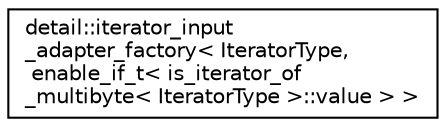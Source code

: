 digraph "Graphical Class Hierarchy"
{
 // LATEX_PDF_SIZE
  edge [fontname="Helvetica",fontsize="10",labelfontname="Helvetica",labelfontsize="10"];
  node [fontname="Helvetica",fontsize="10",shape=record];
  rankdir="LR";
  Node0 [label="detail::iterator_input\l_adapter_factory\< IteratorType,\l enable_if_t\< is_iterator_of\l_multibyte\< IteratorType \>::value \> \>",height=0.2,width=0.4,color="black", fillcolor="white", style="filled",URL="$structdetail_1_1iterator__input__adapter__factory_3_01IteratorType_00_01enable__if__t_3_01is__it379df2cab17a32e3e44924a3e0b8f300.html",tooltip=" "];
}
